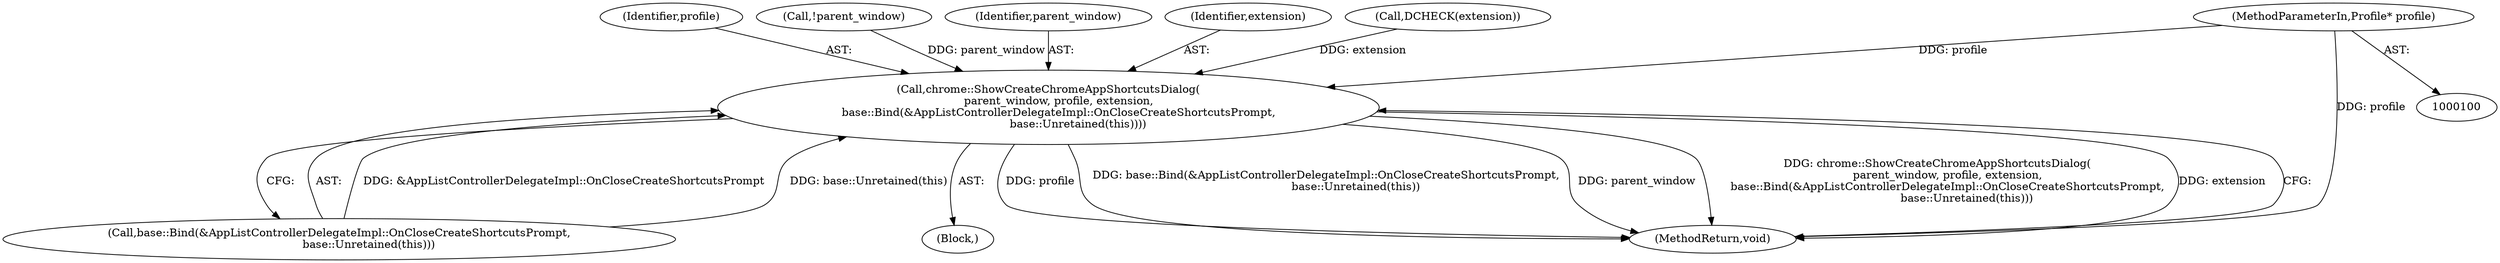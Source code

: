 digraph "0_Chrome_db93178bcaaf7e99ebb18bd51fa99b2feaf47e1f_1@pointer" {
"1000101" [label="(MethodParameterIn,Profile* profile)"];
"1000128" [label="(Call,chrome::ShowCreateChromeAppShortcutsDialog(\n      parent_window, profile, extension,\n      base::Bind(&AppListControllerDelegateImpl::OnCloseCreateShortcutsPrompt,\n                 base::Unretained(this))))"];
"1000132" [label="(Call,base::Bind(&AppListControllerDelegateImpl::OnCloseCreateShortcutsPrompt,\n                 base::Unretained(this)))"];
"1000130" [label="(Identifier,profile)"];
"1000103" [label="(Block,)"];
"1000124" [label="(Call,!parent_window)"];
"1000128" [label="(Call,chrome::ShowCreateChromeAppShortcutsDialog(\n      parent_window, profile, extension,\n      base::Bind(&AppListControllerDelegateImpl::OnCloseCreateShortcutsPrompt,\n                 base::Unretained(this))))"];
"1000129" [label="(Identifier,parent_window)"];
"1000131" [label="(Identifier,extension)"];
"1000117" [label="(Call,DCHECK(extension))"];
"1000101" [label="(MethodParameterIn,Profile* profile)"];
"1000137" [label="(MethodReturn,void)"];
"1000101" -> "1000100"  [label="AST: "];
"1000101" -> "1000137"  [label="DDG: profile"];
"1000101" -> "1000128"  [label="DDG: profile"];
"1000128" -> "1000103"  [label="AST: "];
"1000128" -> "1000132"  [label="CFG: "];
"1000129" -> "1000128"  [label="AST: "];
"1000130" -> "1000128"  [label="AST: "];
"1000131" -> "1000128"  [label="AST: "];
"1000132" -> "1000128"  [label="AST: "];
"1000137" -> "1000128"  [label="CFG: "];
"1000128" -> "1000137"  [label="DDG: profile"];
"1000128" -> "1000137"  [label="DDG: base::Bind(&AppListControllerDelegateImpl::OnCloseCreateShortcutsPrompt,\n                 base::Unretained(this))"];
"1000128" -> "1000137"  [label="DDG: parent_window"];
"1000128" -> "1000137"  [label="DDG: chrome::ShowCreateChromeAppShortcutsDialog(\n      parent_window, profile, extension,\n      base::Bind(&AppListControllerDelegateImpl::OnCloseCreateShortcutsPrompt,\n                 base::Unretained(this)))"];
"1000128" -> "1000137"  [label="DDG: extension"];
"1000124" -> "1000128"  [label="DDG: parent_window"];
"1000117" -> "1000128"  [label="DDG: extension"];
"1000132" -> "1000128"  [label="DDG: &AppListControllerDelegateImpl::OnCloseCreateShortcutsPrompt"];
"1000132" -> "1000128"  [label="DDG: base::Unretained(this)"];
}
